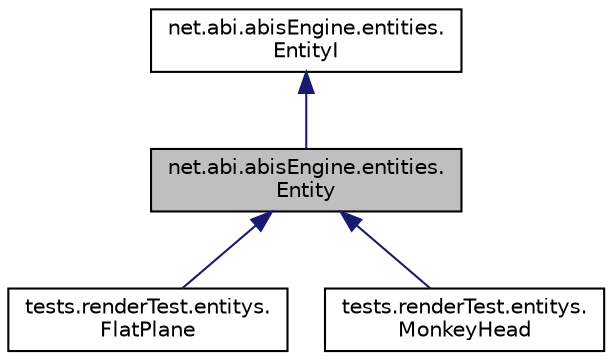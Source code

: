 digraph "net.abi.abisEngine.entities.Entity"
{
 // LATEX_PDF_SIZE
  edge [fontname="Helvetica",fontsize="10",labelfontname="Helvetica",labelfontsize="10"];
  node [fontname="Helvetica",fontsize="10",shape=record];
  Node1 [label="net.abi.abisEngine.entities.\lEntity",height=0.2,width=0.4,color="black", fillcolor="grey75", style="filled", fontcolor="black",tooltip=" "];
  Node2 -> Node1 [dir="back",color="midnightblue",fontsize="10",style="solid",fontname="Helvetica"];
  Node2 [label="net.abi.abisEngine.entities.\lEntityI",height=0.2,width=0.4,color="black", fillcolor="white", style="filled",URL="$d6/dd1/interfacenet_1_1abi_1_1abis_engine_1_1entities_1_1_entity_i.html",tooltip=" "];
  Node1 -> Node3 [dir="back",color="midnightblue",fontsize="10",style="solid",fontname="Helvetica"];
  Node3 [label="tests.renderTest.entitys.\lFlatPlane",height=0.2,width=0.4,color="black", fillcolor="white", style="filled",URL="$d9/d43/classtests_1_1render_test_1_1entitys_1_1_flat_plane.html",tooltip=" "];
  Node1 -> Node4 [dir="back",color="midnightblue",fontsize="10",style="solid",fontname="Helvetica"];
  Node4 [label="tests.renderTest.entitys.\lMonkeyHead",height=0.2,width=0.4,color="black", fillcolor="white", style="filled",URL="$d3/dc9/classtests_1_1render_test_1_1entitys_1_1_monkey_head.html",tooltip=" "];
}
